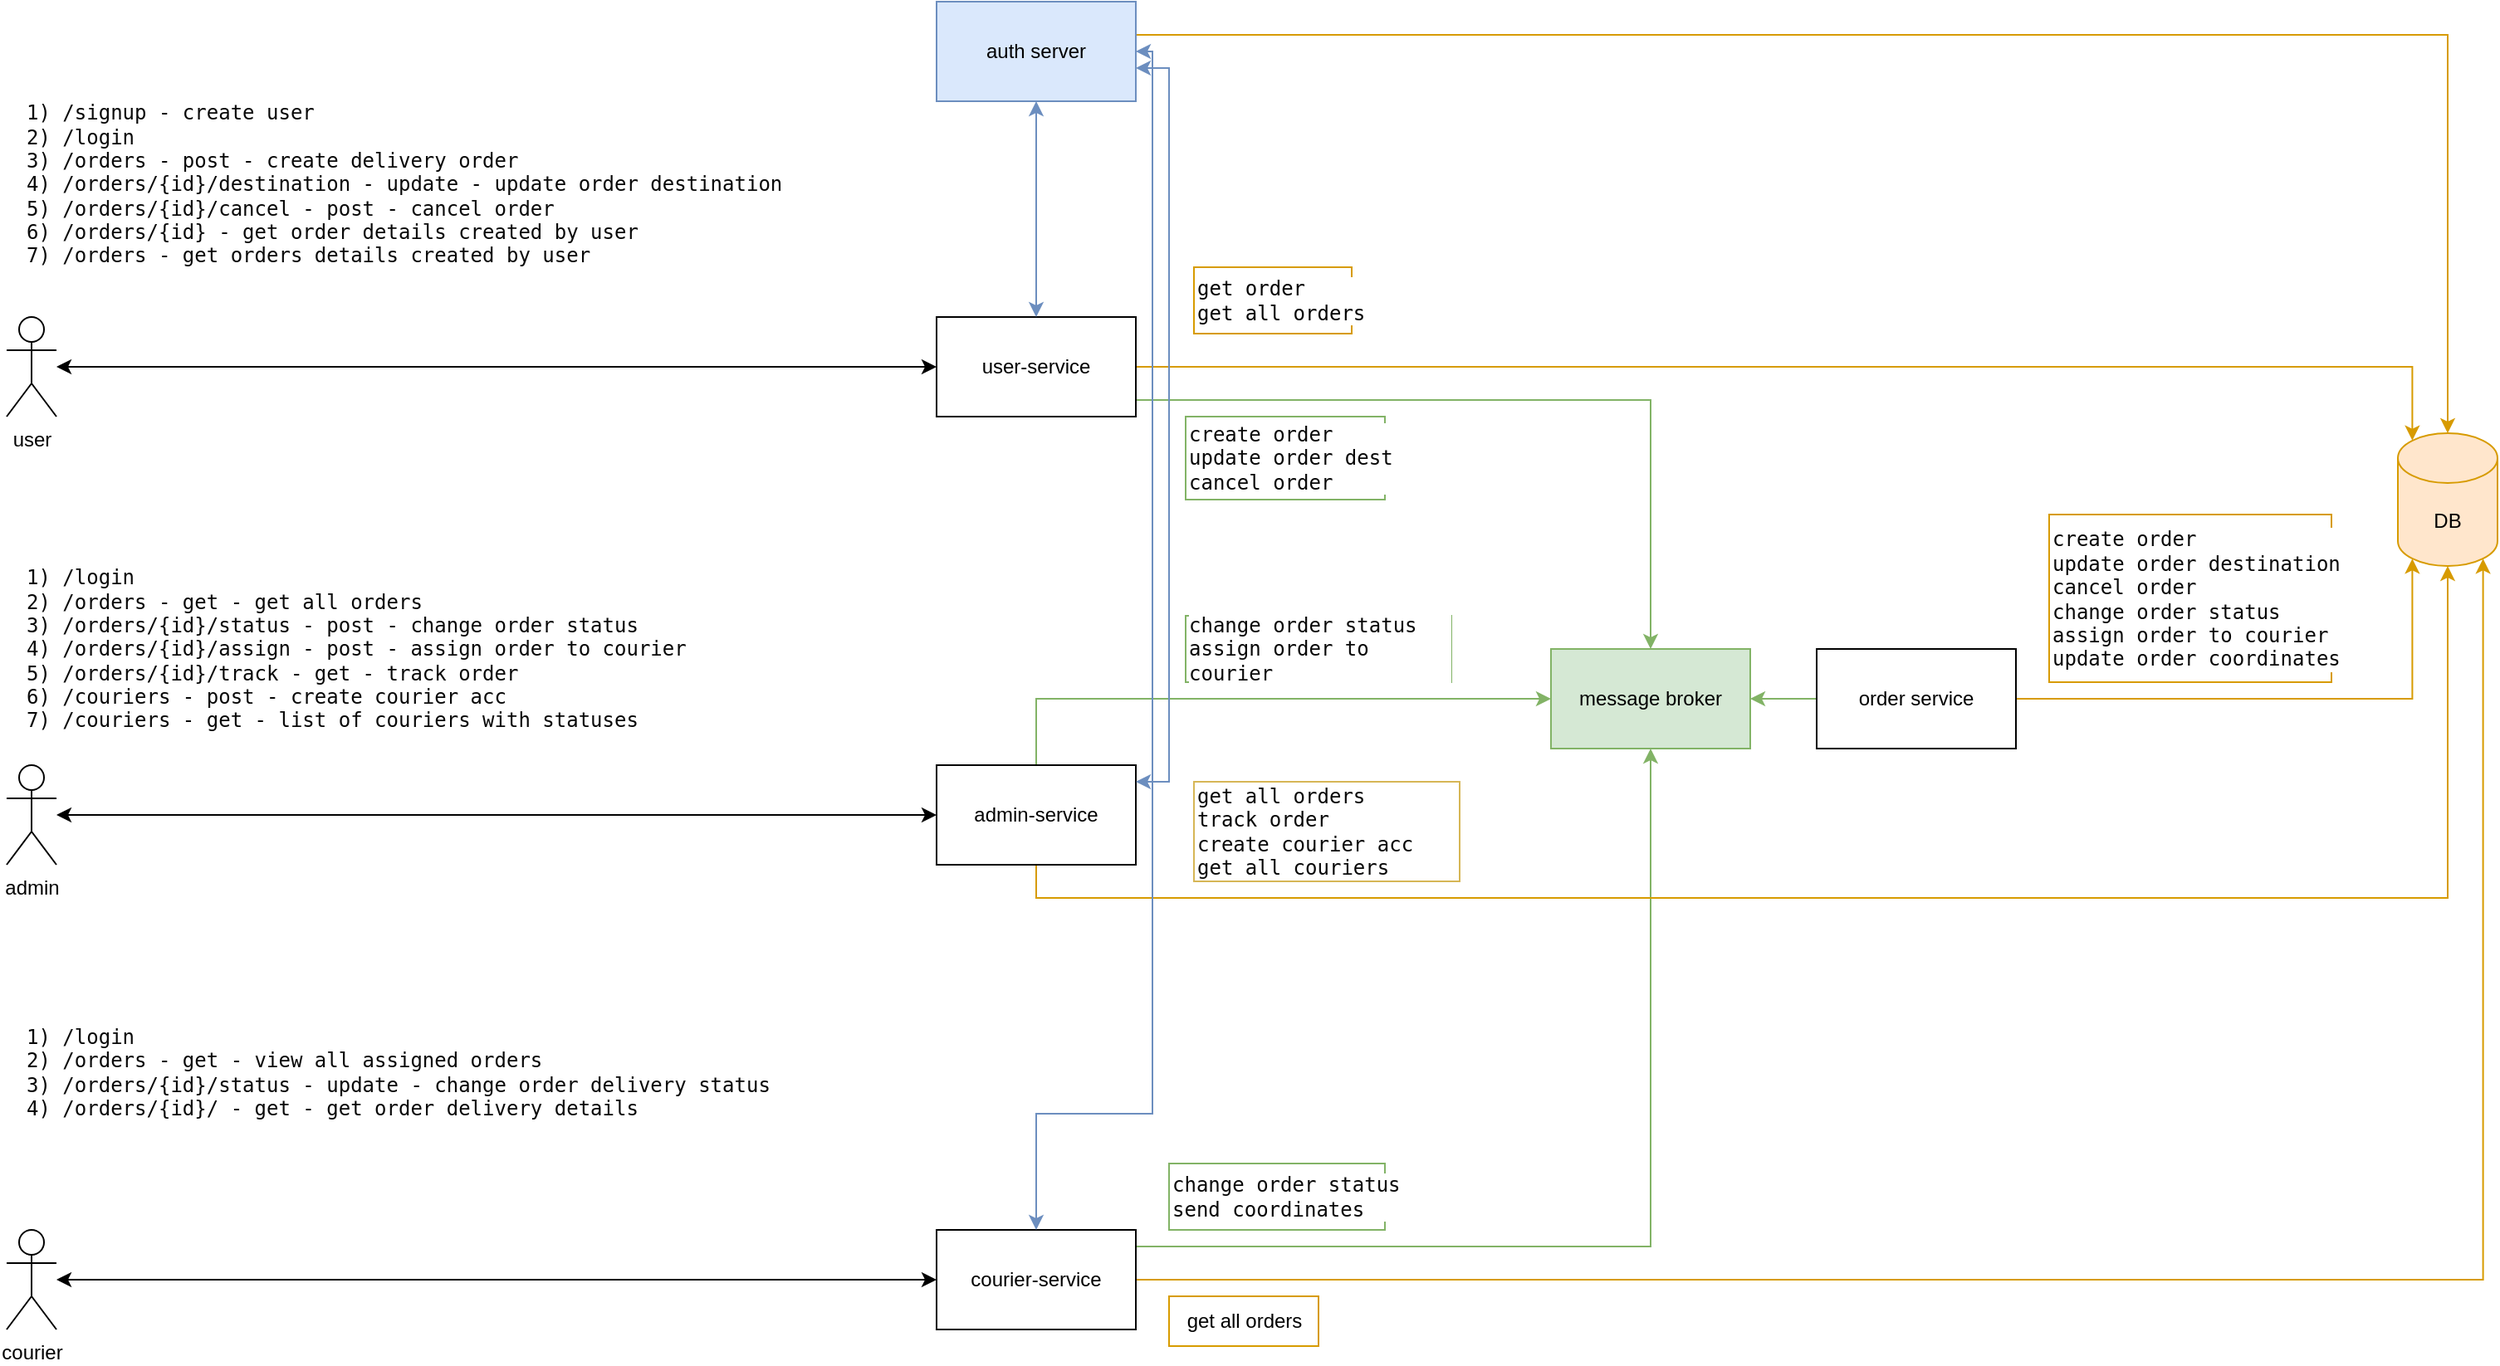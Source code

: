 <mxfile version="20.5.3" type="embed" pages="2"><diagram id="85vH5ON7pNPydxreY5XD" name="architecture"><mxGraphModel dx="659" dy="646" grid="1" gridSize="10" guides="1" tooltips="1" connect="1" arrows="1" fold="1" page="1" pageScale="1" pageWidth="850" pageHeight="1100" math="0" shadow="0"><root><mxCell id="0"/><mxCell id="1" parent="0"/><mxCell id="6" style="edgeStyle=orthogonalEdgeStyle;rounded=0;orthogonalLoop=1;jettySize=auto;html=1;entryX=0;entryY=0.5;entryDx=0;entryDy=0;startArrow=classic;startFill=1;" parent="1" source="7" target="12" edge="1"><mxGeometry relative="1" as="geometry"><Array as="points"><mxPoint x="340" y="280"/><mxPoint x="340" y="280"/></Array></mxGeometry></mxCell><mxCell id="7" value="user" style="shape=umlActor;verticalLabelPosition=bottom;verticalAlign=top;html=1;outlineConnect=0;" parent="1" vertex="1"><mxGeometry x="60" y="250" width="30" height="60" as="geometry"/></mxCell><mxCell id="19" style="edgeStyle=orthogonalEdgeStyle;rounded=0;orthogonalLoop=1;jettySize=auto;html=1;entryX=0;entryY=0.5;entryDx=0;entryDy=0;startArrow=classic;startFill=1;" parent="1" source="9" target="18" edge="1"><mxGeometry relative="1" as="geometry"/></mxCell><mxCell id="9" value="admin" style="shape=umlActor;verticalLabelPosition=bottom;verticalAlign=top;html=1;outlineConnect=0;" parent="1" vertex="1"><mxGeometry x="60" y="520" width="30" height="60" as="geometry"/></mxCell><mxCell id="10" style="edgeStyle=orthogonalEdgeStyle;rounded=0;orthogonalLoop=1;jettySize=auto;html=1;entryX=0;entryY=0.5;entryDx=0;entryDy=0;startArrow=classic;startFill=1;" parent="1" source="11" target="13" edge="1"><mxGeometry relative="1" as="geometry"/></mxCell><mxCell id="11" value="courier" style="shape=umlActor;verticalLabelPosition=bottom;verticalAlign=top;html=1;outlineConnect=0;" parent="1" vertex="1"><mxGeometry x="60" y="800" width="30" height="60" as="geometry"/></mxCell><mxCell id="28" style="edgeStyle=orthogonalEdgeStyle;rounded=0;orthogonalLoop=1;jettySize=auto;html=1;entryX=0.145;entryY=0;entryDx=0;entryDy=4.35;entryPerimeter=0;fillColor=#ffe6cc;strokeColor=#d79b00;" parent="1" source="12" target="24" edge="1"><mxGeometry relative="1" as="geometry"/></mxCell><mxCell id="50" style="edgeStyle=orthogonalEdgeStyle;rounded=0;orthogonalLoop=1;jettySize=auto;html=1;entryX=0.5;entryY=0;entryDx=0;entryDy=0;fillColor=#d5e8d4;strokeColor=#82b366;" parent="1" source="12" target="31" edge="1"><mxGeometry relative="1" as="geometry"><Array as="points"><mxPoint x="1050" y="300"/></Array></mxGeometry></mxCell><mxCell id="12" value="user-service" style="rounded=0;whiteSpace=wrap;html=1;" parent="1" vertex="1"><mxGeometry x="620" y="250" width="120" height="60" as="geometry"/></mxCell><mxCell id="30" style="edgeStyle=orthogonalEdgeStyle;rounded=0;orthogonalLoop=1;jettySize=auto;html=1;entryX=0.855;entryY=1;entryDx=0;entryDy=-4.35;entryPerimeter=0;fillColor=#ffe6cc;strokeColor=#d79b00;" parent="1" source="13" target="24" edge="1"><mxGeometry relative="1" as="geometry"><Array as="points"><mxPoint x="1551" y="830"/></Array></mxGeometry></mxCell><mxCell id="37" style="edgeStyle=orthogonalEdgeStyle;rounded=0;orthogonalLoop=1;jettySize=auto;html=1;entryX=0.5;entryY=1;entryDx=0;entryDy=0;fillColor=#d5e8d4;strokeColor=#82b366;" parent="1" source="13" target="31" edge="1"><mxGeometry relative="1" as="geometry"><mxPoint x="810" y="450" as="targetPoint"/><Array as="points"><mxPoint x="1050" y="810"/></Array></mxGeometry></mxCell><mxCell id="13" value="courier-service" style="rounded=0;whiteSpace=wrap;html=1;" parent="1" vertex="1"><mxGeometry x="620" y="800" width="120" height="60" as="geometry"/></mxCell><mxCell id="15" value="&lt;div style=&quot;background-color:#ffffff;color:#080808;font-family:'JetBrains Mono',monospace;font-size:9,8pt;&quot;&gt;&lt;pre&gt;&lt;div style=&quot;font-family: &amp;quot;JetBrains Mono&amp;quot;, monospace;&quot;&gt;&lt;pre&gt;1) /signup - create user&lt;br&gt;2) /login&lt;br&gt;3) /orders - post - create delivery order&lt;br&gt;4) /orders/{id}/destination - update - update order destination&lt;br&gt;5) /orders/{id}/cancel - post - cancel order&lt;br&gt;6) /orders/{id} - get order details created by user&lt;br&gt;7) /orders - get orders details created by user&lt;/pre&gt;&lt;/div&gt;&lt;/pre&gt;&lt;/div&gt;" style="text;html=1;strokeColor=none;fillColor=none;align=left;verticalAlign=middle;whiteSpace=wrap;rounded=0;" parent="1" vertex="1"><mxGeometry x="70" y="120" width="420" height="100" as="geometry"/></mxCell><mxCell id="16" value="&lt;div style=&quot;background-color:#ffffff;color:#080808;font-family:'JetBrains Mono',monospace;font-size:9,8pt;&quot;&gt;&lt;pre&gt;1) /login&lt;br&gt;2) /orders - get - get all orders&lt;br&gt;3) /orders/{id}/status - post - change order status&lt;br&gt;4) /orders/{id}/assign - post - assign order to courier&lt;br&gt;5) /orders/{id}/track - get - track order&lt;br&gt;6) /couriers - post - create courier acc&lt;br&gt;&lt;div style=&quot;&quot;&gt;&lt;span style=&quot;font-family: &amp;quot;JetBrains Mono&amp;quot;, monospace; white-space: normal;&quot;&gt;7) /couriers - get - list of couriers with statuses&lt;/span&gt;&lt;/div&gt;&lt;/pre&gt;&lt;/div&gt;" style="text;html=1;strokeColor=none;fillColor=none;align=left;verticalAlign=middle;whiteSpace=wrap;rounded=0;" parent="1" vertex="1"><mxGeometry x="70" y="380" width="270" height="140" as="geometry"/></mxCell><mxCell id="17" value="&lt;div style=&quot;background-color:#ffffff;color:#080808;font-family:'JetBrains Mono',monospace;font-size:9,8pt;&quot;&gt;&lt;pre&gt;1) /login&lt;br&gt;2) /orders - get - view all assigned orders&lt;br&gt;3) /orders/{id}/status - update - change order delivery status&lt;br&gt;4) /orders/{id}/ - get - get order delivery details&lt;br&gt;&lt;/pre&gt;&lt;/div&gt;" style="text;html=1;strokeColor=none;fillColor=none;align=left;verticalAlign=middle;whiteSpace=wrap;rounded=0;" parent="1" vertex="1"><mxGeometry x="70" y="640" width="420" height="130" as="geometry"/></mxCell><mxCell id="29" style="edgeStyle=orthogonalEdgeStyle;rounded=0;orthogonalLoop=1;jettySize=auto;html=1;exitX=0.5;exitY=1;exitDx=0;exitDy=0;fillColor=#ffe6cc;strokeColor=#d79b00;" parent="1" source="18" target="24" edge="1"><mxGeometry relative="1" as="geometry"/></mxCell><mxCell id="54" style="edgeStyle=orthogonalEdgeStyle;rounded=0;orthogonalLoop=1;jettySize=auto;html=1;entryX=0;entryY=0.5;entryDx=0;entryDy=0;fillColor=#d5e8d4;strokeColor=#82b366;" parent="1" source="18" target="31" edge="1"><mxGeometry relative="1" as="geometry"><Array as="points"><mxPoint x="680" y="480"/></Array></mxGeometry></mxCell><mxCell id="18" value="admin-service" style="rounded=0;whiteSpace=wrap;html=1;" parent="1" vertex="1"><mxGeometry x="620" y="520" width="120" height="60" as="geometry"/></mxCell><mxCell id="21" style="edgeStyle=orthogonalEdgeStyle;rounded=0;orthogonalLoop=1;jettySize=auto;html=1;entryX=0.5;entryY=0;entryDx=0;entryDy=0;fillColor=#dae8fc;strokeColor=#6c8ebf;startArrow=classic;startFill=1;" parent="1" source="20" target="12" edge="1"><mxGeometry relative="1" as="geometry"/></mxCell><mxCell id="22" style="edgeStyle=orthogonalEdgeStyle;rounded=0;orthogonalLoop=1;jettySize=auto;html=1;fillColor=#dae8fc;strokeColor=#6c8ebf;startArrow=classic;startFill=1;" parent="1" source="20" target="18" edge="1"><mxGeometry relative="1" as="geometry"><Array as="points"><mxPoint x="760" y="100"/><mxPoint x="760" y="530"/></Array></mxGeometry></mxCell><mxCell id="23" style="edgeStyle=orthogonalEdgeStyle;rounded=0;orthogonalLoop=1;jettySize=auto;html=1;entryX=0.5;entryY=0;entryDx=0;entryDy=0;fillColor=#dae8fc;strokeColor=#6c8ebf;startArrow=classic;startFill=1;" parent="1" source="20" target="13" edge="1"><mxGeometry relative="1" as="geometry"><mxPoint x="730" y="730" as="targetPoint"/><Array as="points"><mxPoint x="750" y="90"/><mxPoint x="750" y="730"/><mxPoint x="680" y="730"/></Array></mxGeometry></mxCell><mxCell id="34" style="edgeStyle=orthogonalEdgeStyle;rounded=0;orthogonalLoop=1;jettySize=auto;html=1;fillColor=#ffe6cc;strokeColor=#d79b00;entryX=0.5;entryY=0;entryDx=0;entryDy=0;entryPerimeter=0;" parent="1" source="20" target="24" edge="1"><mxGeometry relative="1" as="geometry"><mxPoint x="1590" y="260" as="targetPoint"/><Array as="points"><mxPoint x="1530" y="80"/></Array></mxGeometry></mxCell><mxCell id="20" value="auth server" style="rounded=0;whiteSpace=wrap;html=1;fillColor=#dae8fc;strokeColor=#6c8ebf;" parent="1" vertex="1"><mxGeometry x="620" y="60" width="120" height="60" as="geometry"/></mxCell><mxCell id="24" value="DB" style="shape=cylinder3;whiteSpace=wrap;html=1;boundedLbl=1;backgroundOutline=1;size=15;fillColor=#ffe6cc;strokeColor=#d79b00;" parent="1" vertex="1"><mxGeometry x="1500" y="320" width="60" height="80" as="geometry"/></mxCell><mxCell id="31" value="message broker" style="rounded=0;whiteSpace=wrap;html=1;fillColor=#d5e8d4;strokeColor=#82b366;" parent="1" vertex="1"><mxGeometry x="990" y="450" width="120" height="60" as="geometry"/></mxCell><mxCell id="40" style="edgeStyle=orthogonalEdgeStyle;rounded=0;orthogonalLoop=1;jettySize=auto;html=1;entryX=0.145;entryY=1;entryDx=0;entryDy=-4.35;entryPerimeter=0;fillColor=#ffe6cc;strokeColor=#d79b00;" parent="1" source="35" target="24" edge="1"><mxGeometry relative="1" as="geometry"/></mxCell><mxCell id="49" value="" style="edgeStyle=orthogonalEdgeStyle;rounded=0;orthogonalLoop=1;jettySize=auto;html=1;fillColor=#d5e8d4;strokeColor=#82b366;" parent="1" source="35" target="31" edge="1"><mxGeometry relative="1" as="geometry"/></mxCell><mxCell id="35" value="order service" style="rounded=0;whiteSpace=wrap;html=1;" parent="1" vertex="1"><mxGeometry x="1150" y="450" width="120" height="60" as="geometry"/></mxCell><mxCell id="58" value="&lt;div style=&quot;background-color:#ffffff;color:#080808;font-family:'JetBrains Mono',monospace;font-size:9,8pt;&quot;&gt;&lt;pre&gt;create order&lt;br&gt;update order dest&lt;br&gt;cancel order&lt;/pre&gt;&lt;/div&gt;" style="text;html=1;strokeColor=#82b366;fillColor=#FFFFFF;align=left;verticalAlign=middle;whiteSpace=wrap;rounded=0;" parent="1" vertex="1"><mxGeometry x="770" y="310" width="120" height="50" as="geometry"/></mxCell><mxCell id="59" value="&lt;div style=&quot;background-color:#ffffff;color:#080808;font-family:'JetBrains Mono',monospace;font-size:9,8pt;&quot;&gt;&lt;pre&gt;change order status&lt;br&gt;send coordinates&lt;/pre&gt;&lt;/div&gt;" style="text;html=1;strokeColor=#82b366;fillColor=default;align=left;verticalAlign=middle;whiteSpace=wrap;rounded=0;" parent="1" vertex="1"><mxGeometry x="760" y="760" width="130" height="40" as="geometry"/></mxCell><mxCell id="60" value="&lt;div style=&quot;background-color:#ffffff;color:#080808;font-family:'JetBrains Mono',monospace;font-size:9,8pt;&quot;&gt;&lt;pre&gt;change order status&lt;br&gt;&lt;div style=&quot;&quot;&gt;&lt;span style=&quot;font-family: &amp;quot;JetBrains Mono&amp;quot;, monospace; white-space: normal;&quot;&gt;assign order to courier&lt;/span&gt;&lt;/div&gt;&lt;/pre&gt;&lt;/div&gt;" style="text;html=1;strokeColor=#82b366;fillColor=#FFFFFF;align=left;verticalAlign=middle;whiteSpace=wrap;rounded=0;" parent="1" vertex="1"><mxGeometry x="770" y="430" width="160" height="40" as="geometry"/></mxCell><mxCell id="61" value="&lt;div style=&quot;background-color: rgb(255, 255, 255); font-family: &amp;quot;JetBrains Mono&amp;quot;, monospace;&quot;&gt;&lt;pre&gt;get order &lt;br&gt;get all orders&lt;/pre&gt;&lt;/div&gt;" style="text;html=1;strokeColor=#d79b00;fillColor=#FFFFFF;align=left;verticalAlign=middle;whiteSpace=wrap;rounded=0;fontColor=#000000;" parent="1" vertex="1"><mxGeometry x="775" y="220" width="95" height="40" as="geometry"/></mxCell><mxCell id="63" value="get all orders" style="text;html=1;align=center;verticalAlign=middle;resizable=0;points=[];autosize=1;strokeColor=#d79b00;fillColor=#FFFFFF;" parent="1" vertex="1"><mxGeometry x="760" y="840" width="90" height="30" as="geometry"/></mxCell><mxCell id="66" value="&lt;pre style=&quot;color: rgb(8, 8, 8);&quot;&gt;get all orders&lt;br&gt;track order&lt;br&gt;create courier acc&lt;br&gt;get all couriers&lt;/pre&gt;" style="text;html=1;strokeColor=#d6b656;fillColor=#FFFFFF;align=left;verticalAlign=middle;whiteSpace=wrap;rounded=0;" parent="1" vertex="1"><mxGeometry x="775" y="530" width="160" height="60" as="geometry"/></mxCell><mxCell id="68" value="&lt;div style=&quot;background-color:#ffffff;color:#080808;font-family:'JetBrains Mono',monospace;font-size:9,8pt;&quot;&gt;&lt;pre&gt;create order&lt;br&gt;update order destination&lt;br&gt;cancel order&lt;br&gt;change order status&lt;br&gt;assign order to courier&lt;br&gt;update order coordinates&lt;/pre&gt;&lt;/div&gt;" style="text;html=1;strokeColor=#d79b00;fillColor=#FFFFFF;align=left;verticalAlign=middle;whiteSpace=wrap;rounded=0;" parent="1" vertex="1"><mxGeometry x="1290" y="369" width="170" height="101" as="geometry"/></mxCell></root></mxGraphModel></diagram><diagram id="EYHSfVa63TzZz09VReWB" name="database"><mxGraphModel dx="1509" dy="646" grid="1" gridSize="10" guides="1" tooltips="1" connect="1" arrows="1" fold="1" page="1" pageScale="1" pageWidth="850" pageHeight="1100" math="0" shadow="0"><root><mxCell id="0"/><mxCell id="1" parent="0"/><mxCell id="xsoyrQmpPAoxh_bIlHDa-2" value="users" style="swimlane;fontStyle=0;childLayout=stackLayout;horizontal=1;startSize=30;horizontalStack=0;resizeParent=1;resizeParentMax=0;resizeLast=0;collapsible=1;marginBottom=0;whiteSpace=wrap;html=1;strokeColor=default;fontColor=#000000;fillColor=#FFFFFF;" parent="1" vertex="1"><mxGeometry x="-70" y="230" width="150" height="90" as="geometry"/></mxCell><mxCell id="xsoyrQmpPAoxh_bIlHDa-3" value="id:&lt;span style=&quot;white-space: pre;&quot;&gt;&#9;&lt;/span&gt;&lt;span style=&quot;white-space: pre;&quot;&gt;&#9;&lt;/span&gt;&lt;span style=&quot;white-space: pre;&quot;&gt;&#9;&lt;/span&gt;&lt;span style=&quot;white-space: pre;&quot;&gt;&#9;&lt;/span&gt;uuid" style="text;strokeColor=none;fillColor=none;align=left;verticalAlign=middle;spacingLeft=4;spacingRight=4;overflow=hidden;points=[[0,0.5],[1,0.5]];portConstraint=eastwest;rotatable=0;whiteSpace=wrap;html=1;fontColor=#000000;" parent="xsoyrQmpPAoxh_bIlHDa-2" vertex="1"><mxGeometry y="30" width="150" height="30" as="geometry"/></mxCell><mxCell id="xsoyrQmpPAoxh_bIlHDa-5" value="vip:&lt;span style=&quot;white-space: pre;&quot;&gt;&#9;&lt;/span&gt;&lt;span style=&quot;white-space: pre;&quot;&gt;&#9;&lt;/span&gt;&lt;span style=&quot;white-space: pre;&quot;&gt;&#9;&lt;span style=&quot;white-space: pre;&quot;&gt;&#9;&lt;/span&gt;&lt;/span&gt;bool" style="text;strokeColor=none;fillColor=none;align=left;verticalAlign=middle;spacingLeft=4;spacingRight=4;overflow=hidden;points=[[0,0.5],[1,0.5]];portConstraint=eastwest;rotatable=0;whiteSpace=wrap;html=1;fontColor=#000000;" parent="xsoyrQmpPAoxh_bIlHDa-2" vertex="1"><mxGeometry y="60" width="150" height="30" as="geometry"/></mxCell><mxCell id="xsoyrQmpPAoxh_bIlHDa-6" value="parcels" style="swimlane;fontStyle=0;childLayout=stackLayout;horizontal=1;startSize=30;horizontalStack=0;resizeParent=1;resizeParentMax=0;resizeLast=0;collapsible=1;marginBottom=0;whiteSpace=wrap;html=1;strokeColor=default;fontColor=#000000;fillColor=#FFFFFF;" parent="1" vertex="1"><mxGeometry x="-40" y="500" width="145" height="120" as="geometry"/></mxCell><mxCell id="xsoyrQmpPAoxh_bIlHDa-7" value="id:&lt;span style=&quot;white-space: pre;&quot;&gt;&#9;&lt;/span&gt;&lt;span style=&quot;white-space: pre;&quot;&gt;&#9;&lt;/span&gt;&lt;span style=&quot;white-space: pre;&quot;&gt;&#9;&lt;/span&gt;&lt;span style=&quot;white-space: pre;&quot;&gt;&#9;&lt;/span&gt;uuid" style="text;strokeColor=none;fillColor=none;align=left;verticalAlign=middle;spacingLeft=4;spacingRight=4;overflow=hidden;points=[[0,0.5],[1,0.5]];portConstraint=eastwest;rotatable=0;whiteSpace=wrap;html=1;fontColor=#000000;" parent="xsoyrQmpPAoxh_bIlHDa-6" vertex="1"><mxGeometry y="30" width="145" height="30" as="geometry"/></mxCell><mxCell id="xsoyrQmpPAoxh_bIlHDa-18" value="user_id:&lt;span style=&quot;white-space: pre;&quot;&gt;&#9;&lt;span style=&quot;white-space: pre;&quot;&gt;&#9;&lt;/span&gt;&lt;span style=&quot;white-space: pre;&quot;&gt;&#9;&lt;/span&gt;&lt;/span&gt;uuid" style="text;strokeColor=none;fillColor=none;align=left;verticalAlign=middle;spacingLeft=4;spacingRight=4;overflow=hidden;points=[[0,0.5],[1,0.5]];portConstraint=eastwest;rotatable=0;whiteSpace=wrap;html=1;fontColor=#000000;" parent="xsoyrQmpPAoxh_bIlHDa-6" vertex="1"><mxGeometry y="60" width="145" height="30" as="geometry"/></mxCell><mxCell id="xsoyrQmpPAoxh_bIlHDa-8" value="item_name:&lt;span style=&quot;white-space: pre;&quot;&gt;&#9;&lt;/span&gt;&lt;span style=&quot;white-space: pre;&quot;&gt;&#9;&lt;/span&gt;string" style="text;strokeColor=none;fillColor=none;align=left;verticalAlign=middle;spacingLeft=4;spacingRight=4;overflow=hidden;points=[[0,0.5],[1,0.5]];portConstraint=eastwest;rotatable=0;whiteSpace=wrap;html=1;fontColor=#000000;" parent="xsoyrQmpPAoxh_bIlHDa-6" vertex="1"><mxGeometry y="90" width="145" height="30" as="geometry"/></mxCell><mxCell id="xsoyrQmpPAoxh_bIlHDa-10" value="orders" style="swimlane;fontStyle=0;childLayout=stackLayout;horizontal=1;startSize=30;horizontalStack=0;resizeParent=1;resizeParentMax=0;resizeLast=0;collapsible=1;marginBottom=0;whiteSpace=wrap;html=1;strokeColor=default;fontColor=#000000;fillColor=#FFFFFF;" parent="1" vertex="1"><mxGeometry x="180" y="470" width="210" height="270" as="geometry"/></mxCell><mxCell id="xsoyrQmpPAoxh_bIlHDa-11" value="id:&lt;span style=&quot;white-space: pre;&quot;&gt;&#9;&lt;span style=&quot;white-space: pre;&quot;&gt;&#9;&lt;/span&gt;&lt;span style=&quot;white-space: pre;&quot;&gt;&#9;&lt;span style=&quot;white-space: pre;&quot;&gt;&#9;&lt;/span&gt;&lt;span style=&quot;white-space: pre;&quot;&gt;&#9;&lt;/span&gt;&lt;/span&gt;&lt;/span&gt;uuid" style="text;strokeColor=none;fillColor=none;align=left;verticalAlign=middle;spacingLeft=4;spacingRight=4;overflow=hidden;points=[[0,0.5],[1,0.5]];portConstraint=eastwest;rotatable=0;whiteSpace=wrap;html=1;fontColor=#000000;" parent="xsoyrQmpPAoxh_bIlHDa-10" vertex="1"><mxGeometry y="30" width="210" height="30" as="geometry"/></mxCell><mxCell id="xsoyrQmpPAoxh_bIlHDa-12" value="&lt;span style=&quot;color: rgb(0, 0, 0); font-family: Helvetica; font-size: 12px; font-style: normal; font-variant-ligatures: normal; font-variant-caps: normal; font-weight: 400; letter-spacing: normal; orphans: 2; text-align: left; text-indent: 0px; text-transform: none; widows: 2; word-spacing: 0px; -webkit-text-stroke-width: 0px; background-color: rgb(248, 249, 250); text-decoration-thickness: initial; text-decoration-style: initial; text-decoration-color: initial; float: none; display: inline !important;&quot;&gt;parcel_id:&lt;span style=&quot;white-space: pre;&quot;&gt;&#9;&lt;span style=&quot;white-space: pre;&quot;&gt;&#9;&lt;/span&gt;&lt;span style=&quot;white-space: pre;&quot;&gt;&#9;&lt;/span&gt;&lt;/span&gt;uuid&lt;/span&gt;" style="text;strokeColor=none;fillColor=none;align=left;verticalAlign=middle;spacingLeft=4;spacingRight=4;overflow=hidden;points=[[0,0.5],[1,0.5]];portConstraint=eastwest;rotatable=0;whiteSpace=wrap;html=1;fontColor=#000000;" parent="xsoyrQmpPAoxh_bIlHDa-10" vertex="1"><mxGeometry y="60" width="210" height="30" as="geometry"/></mxCell><mxCell id="xsoyrQmpPAoxh_bIlHDa-19" value="order_status_history_id:&lt;span style=&quot;white-space: pre;&quot;&gt;&#9;&lt;/span&gt;&lt;span style=&quot;white-space: pre;&quot;&gt;&#9;&lt;/span&gt;uuid" style="text;strokeColor=none;fillColor=none;align=left;verticalAlign=middle;spacingLeft=4;spacingRight=4;overflow=hidden;points=[[0,0.5],[1,0.5]];portConstraint=eastwest;rotatable=0;whiteSpace=wrap;html=1;fontColor=#000000;" parent="xsoyrQmpPAoxh_bIlHDa-10" vertex="1"><mxGeometry y="90" width="210" height="30" as="geometry"/></mxCell><mxCell id="xsoyrQmpPAoxh_bIlHDa-26" value="courier_id:&lt;span style=&quot;white-space: pre;&quot;&gt;&#9;&lt;/span&gt;&lt;span style=&quot;white-space: pre;&quot;&gt;&#9;&lt;span style=&quot;white-space: pre;&quot;&gt;&#9;&lt;/span&gt;&lt;/span&gt;uuid" style="text;strokeColor=none;fillColor=none;align=left;verticalAlign=middle;spacingLeft=4;spacingRight=4;overflow=hidden;points=[[0,0.5],[1,0.5]];portConstraint=eastwest;rotatable=0;whiteSpace=wrap;html=1;fontColor=#000000;" parent="xsoyrQmpPAoxh_bIlHDa-10" vertex="1"><mxGeometry y="120" width="210" height="30" as="geometry"/></mxCell><mxCell id="xsoyrQmpPAoxh_bIlHDa-20" value="created_time: &lt;span style=&quot;white-space: pre;&quot;&gt;&#9;&lt;/span&gt;&lt;span style=&quot;white-space: pre;&quot;&gt;&#9;&lt;/span&gt;&lt;span style=&quot;white-space: pre;&quot;&gt;&#9;&lt;/span&gt;timestamp" style="text;strokeColor=none;fillColor=none;align=left;verticalAlign=middle;spacingLeft=4;spacingRight=4;overflow=hidden;points=[[0,0.5],[1,0.5]];portConstraint=eastwest;rotatable=0;whiteSpace=wrap;html=1;fontColor=#000000;" parent="xsoyrQmpPAoxh_bIlHDa-10" vertex="1"><mxGeometry y="150" width="210" height="30" as="geometry"/></mxCell><mxCell id="VH7FuxmsLqqs_pFyywKN-19" value="order_location_id: &lt;span style=&quot;white-space: pre;&quot;&gt;&#9;&lt;/span&gt;&lt;span style=&quot;white-space: pre;&quot;&gt;&#9;&lt;/span&gt;uuid" style="text;strokeColor=none;fillColor=none;align=left;verticalAlign=middle;spacingLeft=4;spacingRight=4;overflow=hidden;points=[[0,0.5],[1,0.5]];portConstraint=eastwest;rotatable=0;whiteSpace=wrap;html=1;fontColor=#000000;" parent="xsoyrQmpPAoxh_bIlHDa-10" vertex="1"><mxGeometry y="180" width="210" height="30" as="geometry"/></mxCell><mxCell id="xsoyrQmpPAoxh_bIlHDa-29" value="start_time:&amp;nbsp;&lt;span style=&quot;white-space: pre;&quot;&gt;&#9;&lt;/span&gt;&lt;span style=&quot;white-space: pre;&quot;&gt;&#9;&lt;span style=&quot;white-space: pre;&quot;&gt;&#9;&lt;/span&gt;&lt;/span&gt;timestamp" style="text;strokeColor=none;fillColor=none;align=left;verticalAlign=middle;spacingLeft=4;spacingRight=4;overflow=hidden;points=[[0,0.5],[1,0.5]];portConstraint=eastwest;rotatable=0;whiteSpace=wrap;html=1;fontColor=#000000;" parent="xsoyrQmpPAoxh_bIlHDa-10" vertex="1"><mxGeometry y="210" width="210" height="30" as="geometry"/></mxCell><mxCell id="xsoyrQmpPAoxh_bIlHDa-30" value="finish_time:&amp;nbsp;&lt;span style=&quot;white-space: pre;&quot;&gt;&#9;&lt;span style=&quot;white-space: pre;&quot;&gt;&#9;&lt;/span&gt;&lt;/span&gt;&lt;span style=&quot;white-space: pre;&quot;&gt;&#9;&lt;/span&gt;timestamp" style="text;strokeColor=none;fillColor=none;align=left;verticalAlign=middle;spacingLeft=4;spacingRight=4;overflow=hidden;points=[[0,0.5],[1,0.5]];portConstraint=eastwest;rotatable=0;whiteSpace=wrap;html=1;fontColor=#000000;" parent="xsoyrQmpPAoxh_bIlHDa-10" vertex="1"><mxGeometry y="240" width="210" height="30" as="geometry"/></mxCell><mxCell id="xsoyrQmpPAoxh_bIlHDa-31" value="order_status_history" style="swimlane;fontStyle=0;childLayout=stackLayout;horizontal=1;startSize=30;horizontalStack=0;resizeParent=1;resizeParentMax=0;resizeLast=0;collapsible=1;marginBottom=0;whiteSpace=wrap;html=1;strokeColor=default;fontColor=#000000;fillColor=#FFFFFF;" parent="1" vertex="1"><mxGeometry x="-40" y="630" width="145" height="180" as="geometry"/></mxCell><mxCell id="xsoyrQmpPAoxh_bIlHDa-32" value="id:&lt;span style=&quot;white-space: pre;&quot;&gt;&#9;&lt;/span&gt;&lt;span style=&quot;white-space: pre;&quot;&gt;&#9;&lt;span style=&quot;white-space: pre;&quot;&gt;&#9;&lt;/span&gt;&lt;/span&gt;uuid" style="text;strokeColor=none;fillColor=none;align=left;verticalAlign=middle;spacingLeft=4;spacingRight=4;overflow=hidden;points=[[0,0.5],[1,0.5]];portConstraint=eastwest;rotatable=0;whiteSpace=wrap;html=1;fontColor=#000000;" parent="xsoyrQmpPAoxh_bIlHDa-31" vertex="1"><mxGeometry y="30" width="145" height="30" as="geometry"/></mxCell><mxCell id="VH7FuxmsLqqs_pFyywKN-3" value="order_id:&lt;span style=&quot;white-space: pre;&quot;&gt;&#9;&lt;span style=&quot;white-space: pre;&quot;&gt;&#9;&lt;/span&gt;&lt;/span&gt;uuid" style="text;strokeColor=none;fillColor=none;align=left;verticalAlign=middle;spacingLeft=4;spacingRight=4;overflow=hidden;points=[[0,0.5],[1,0.5]];portConstraint=eastwest;rotatable=0;whiteSpace=wrap;html=1;fontColor=#000000;" parent="xsoyrQmpPAoxh_bIlHDa-31" vertex="1"><mxGeometry y="60" width="145" height="30" as="geometry"/></mxCell><mxCell id="VH7FuxmsLqqs_pFyywKN-1" value="agent_id:&lt;span style=&quot;white-space: pre;&quot;&gt;&#9;&lt;span style=&quot;white-space: pre;&quot;&gt;&#9;&lt;/span&gt;&lt;/span&gt;uuid" style="text;strokeColor=none;fillColor=none;align=left;verticalAlign=middle;spacingLeft=4;spacingRight=4;overflow=hidden;points=[[0,0.5],[1,0.5]];portConstraint=eastwest;rotatable=0;whiteSpace=wrap;html=1;fontColor=#000000;" parent="xsoyrQmpPAoxh_bIlHDa-31" vertex="1"><mxGeometry y="90" width="145" height="30" as="geometry"/></mxCell><mxCell id="xsoyrQmpPAoxh_bIlHDa-33" value="order_status_id:&lt;span style=&quot;white-space: pre;&quot;&gt;&#9;&lt;/span&gt;int" style="text;strokeColor=none;fillColor=none;align=left;verticalAlign=middle;spacingLeft=4;spacingRight=4;overflow=hidden;points=[[0,0.5],[1,0.5]];portConstraint=eastwest;rotatable=0;whiteSpace=wrap;html=1;fontColor=#000000;" parent="xsoyrQmpPAoxh_bIlHDa-31" vertex="1"><mxGeometry y="120" width="145" height="30" as="geometry"/></mxCell><mxCell id="VH7FuxmsLqqs_pFyywKN-2" value="change_time:&lt;span style=&quot;white-space: pre;&quot;&gt;&#9;&lt;/span&gt;timestamp" style="text;strokeColor=none;fillColor=none;align=left;verticalAlign=middle;spacingLeft=4;spacingRight=4;overflow=hidden;points=[[0,0.5],[1,0.5]];portConstraint=eastwest;rotatable=0;whiteSpace=wrap;html=1;fontColor=#000000;" parent="xsoyrQmpPAoxh_bIlHDa-31" vertex="1"><mxGeometry y="150" width="145" height="30" as="geometry"/></mxCell><mxCell id="xsoyrQmpPAoxh_bIlHDa-35" value="couriers" style="swimlane;fontStyle=0;childLayout=stackLayout;horizontal=1;startSize=30;horizontalStack=0;resizeParent=1;resizeParentMax=0;resizeLast=0;collapsible=1;marginBottom=0;whiteSpace=wrap;html=1;strokeColor=default;fontColor=#000000;fillColor=#FFFFFF;" parent="1" vertex="1"><mxGeometry x="460" y="230" width="160" height="90" as="geometry"/></mxCell><mxCell id="xsoyrQmpPAoxh_bIlHDa-36" value="id:&lt;span style=&quot;white-space: pre;&quot;&gt;&#9;&lt;/span&gt;&lt;span style=&quot;white-space: pre;&quot;&gt;&#9;&lt;/span&gt;&lt;span style=&quot;white-space: pre;&quot;&gt;&#9;&lt;span style=&quot;white-space: pre;&quot;&gt;&#9;&lt;/span&gt;&lt;/span&gt;uuid" style="text;strokeColor=none;fillColor=none;align=left;verticalAlign=middle;spacingLeft=4;spacingRight=4;overflow=hidden;points=[[0,0.5],[1,0.5]];portConstraint=eastwest;rotatable=0;whiteSpace=wrap;html=1;fontColor=#000000;" parent="xsoyrQmpPAoxh_bIlHDa-35" vertex="1"><mxGeometry y="30" width="160" height="30" as="geometry"/></mxCell><mxCell id="xsoyrQmpPAoxh_bIlHDa-38" value="courier_status_id:&lt;span style=&quot;white-space: pre;&quot;&gt;&#9;&lt;/span&gt;int" style="text;strokeColor=none;fillColor=none;align=left;verticalAlign=middle;spacingLeft=4;spacingRight=4;overflow=hidden;points=[[0,0.5],[1,0.5]];portConstraint=eastwest;rotatable=0;whiteSpace=wrap;html=1;fontColor=#000000;" parent="xsoyrQmpPAoxh_bIlHDa-35" vertex="1"><mxGeometry y="60" width="160" height="30" as="geometry"/></mxCell><mxCell id="xsoyrQmpPAoxh_bIlHDa-39" value="courier_statuses" style="swimlane;fontStyle=0;childLayout=stackLayout;horizontal=1;startSize=30;horizontalStack=0;resizeParent=1;resizeParentMax=0;resizeLast=0;collapsible=1;marginBottom=0;whiteSpace=wrap;html=1;strokeColor=default;fontColor=#000000;fillColor=#FFFFFF;" parent="1" vertex="1"><mxGeometry x="490" y="340" width="130" height="90" as="geometry"/></mxCell><mxCell id="xsoyrQmpPAoxh_bIlHDa-40" value="id:&lt;span style=&quot;white-space: pre;&quot;&gt;&#9;&lt;/span&gt;&lt;span style=&quot;white-space: pre;&quot;&gt;&#9;&lt;/span&gt;&lt;span style=&quot;white-space: pre;&quot;&gt;&#9;&lt;/span&gt;int" style="text;strokeColor=none;fillColor=none;align=left;verticalAlign=middle;spacingLeft=4;spacingRight=4;overflow=hidden;points=[[0,0.5],[1,0.5]];portConstraint=eastwest;rotatable=0;whiteSpace=wrap;html=1;fontColor=#000000;" parent="xsoyrQmpPAoxh_bIlHDa-39" vertex="1"><mxGeometry y="30" width="130" height="30" as="geometry"/></mxCell><mxCell id="xsoyrQmpPAoxh_bIlHDa-41" value="status:&lt;span style=&quot;white-space: pre;&quot;&gt;&#9;&lt;/span&gt;&lt;span style=&quot;white-space: pre;&quot;&gt;&#9;&lt;/span&gt;string" style="text;strokeColor=none;fillColor=none;align=left;verticalAlign=middle;spacingLeft=4;spacingRight=4;overflow=hidden;points=[[0,0.5],[1,0.5]];portConstraint=eastwest;rotatable=0;whiteSpace=wrap;html=1;fontColor=#000000;" parent="xsoyrQmpPAoxh_bIlHDa-39" vertex="1"><mxGeometry y="60" width="130" height="30" as="geometry"/></mxCell><mxCell id="xsoyrQmpPAoxh_bIlHDa-45" style="edgeStyle=orthogonalEdgeStyle;rounded=0;orthogonalLoop=1;jettySize=auto;html=1;entryX=0;entryY=0.5;entryDx=0;entryDy=0;fontColor=#000000;startArrow=none;startFill=0;endArrow=none;endFill=0;" parent="1" source="xsoyrQmpPAoxh_bIlHDa-33" target="xsoyrQmpPAoxh_bIlHDa-19" edge="1"><mxGeometry relative="1" as="geometry"/></mxCell><mxCell id="xsoyrQmpPAoxh_bIlHDa-50" style="edgeStyle=orthogonalEdgeStyle;rounded=0;orthogonalLoop=1;jettySize=auto;html=1;entryX=1;entryY=0.5;entryDx=0;entryDy=0;fontColor=#000000;startArrow=none;startFill=0;endArrow=none;endFill=0;exitX=1;exitY=0.5;exitDx=0;exitDy=0;" parent="1" source="xsoyrQmpPAoxh_bIlHDa-40" target="xsoyrQmpPAoxh_bIlHDa-38" edge="1"><mxGeometry relative="1" as="geometry"/></mxCell><mxCell id="xsoyrQmpPAoxh_bIlHDa-52" value="admins" style="swimlane;fontStyle=0;childLayout=stackLayout;horizontal=1;startSize=30;horizontalStack=0;resizeParent=1;resizeParentMax=0;resizeLast=0;collapsible=1;marginBottom=0;whiteSpace=wrap;html=1;strokeColor=default;fontColor=#000000;fillColor=#FFFFFF;" parent="1" vertex="1"><mxGeometry x="110" y="230" width="140" height="90" as="geometry"/></mxCell><mxCell id="xsoyrQmpPAoxh_bIlHDa-53" value="id:&lt;span style=&quot;white-space: pre;&quot;&gt;&#9;&lt;/span&gt;&lt;span style=&quot;white-space: pre;&quot;&gt;&#9;&lt;/span&gt;&lt;span style=&quot;white-space: pre;&quot;&gt;&#9;&lt;/span&gt;uuid" style="text;strokeColor=none;fillColor=none;align=left;verticalAlign=middle;spacingLeft=4;spacingRight=4;overflow=hidden;points=[[0,0.5],[1,0.5]];portConstraint=eastwest;rotatable=0;whiteSpace=wrap;html=1;fontColor=#000000;" parent="xsoyrQmpPAoxh_bIlHDa-52" vertex="1"><mxGeometry y="30" width="140" height="30" as="geometry"/></mxCell><mxCell id="xsoyrQmpPAoxh_bIlHDa-57" value="superadmin:&lt;span style=&quot;&quot;&gt;&#9;&lt;span style=&quot;white-space: pre;&quot;&gt;&#9;&lt;/span&gt;&lt;/span&gt;bool" style="text;strokeColor=none;fillColor=none;align=left;verticalAlign=middle;spacingLeft=4;spacingRight=4;overflow=hidden;points=[[0,0.5],[1,0.5]];portConstraint=eastwest;rotatable=0;whiteSpace=wrap;html=1;fontColor=#000000;" parent="xsoyrQmpPAoxh_bIlHDa-52" vertex="1"><mxGeometry y="60" width="140" height="30" as="geometry"/></mxCell><mxCell id="ulHRyIvZ9tMQ6I6q5whv-1" value="persons" style="swimlane;fontStyle=0;childLayout=stackLayout;horizontal=1;startSize=30;horizontalStack=0;resizeParent=1;resizeParentMax=0;resizeLast=0;collapsible=1;marginBottom=0;whiteSpace=wrap;html=1;" parent="1" vertex="1"><mxGeometry x="285" y="200" width="145" height="240" as="geometry"/></mxCell><mxCell id="ulHRyIvZ9tMQ6I6q5whv-12" value="id:&lt;span style=&quot;white-space: pre;&quot;&gt;&#9;&lt;/span&gt;&lt;span style=&quot;white-space: pre;&quot;&gt;&#9;&lt;/span&gt;&lt;span style=&quot;white-space: pre;&quot;&gt;&#9;&lt;/span&gt;&lt;span style=&quot;white-space: pre;&quot;&gt;&#9;&lt;/span&gt;uuid" style="text;strokeColor=none;fillColor=none;align=left;verticalAlign=middle;spacingLeft=4;spacingRight=4;overflow=hidden;points=[[0,0.5],[1,0.5]];portConstraint=eastwest;rotatable=0;whiteSpace=wrap;html=1;" parent="ulHRyIvZ9tMQ6I6q5whv-1" vertex="1"><mxGeometry y="30" width="145" height="30" as="geometry"/></mxCell><mxCell id="ulHRyIvZ9tMQ6I6q5whv-3" value="username:&lt;span style=&quot;white-space: pre;&quot;&gt;&#9;&lt;/span&gt;&lt;span style=&quot;white-space: pre;&quot;&gt;&#9;&lt;/span&gt;string" style="text;strokeColor=none;fillColor=none;align=left;verticalAlign=middle;spacingLeft=4;spacingRight=4;overflow=hidden;points=[[0,0.5],[1,0.5]];portConstraint=eastwest;rotatable=0;whiteSpace=wrap;html=1;" parent="ulHRyIvZ9tMQ6I6q5whv-1" vertex="1"><mxGeometry y="60" width="145" height="30" as="geometry"/></mxCell><mxCell id="ulHRyIvZ9tMQ6I6q5whv-4" value="password:&lt;span style=&quot;white-space: pre;&quot;&gt;&#9;&lt;/span&gt;&lt;span style=&quot;white-space: pre;&quot;&gt;&#9;&lt;/span&gt;string" style="text;strokeColor=none;fillColor=none;align=left;verticalAlign=middle;spacingLeft=4;spacingRight=4;overflow=hidden;points=[[0,0.5],[1,0.5]];portConstraint=eastwest;rotatable=0;whiteSpace=wrap;html=1;" parent="ulHRyIvZ9tMQ6I6q5whv-1" vertex="1"><mxGeometry y="90" width="145" height="30" as="geometry"/></mxCell><mxCell id="ulHRyIvZ9tMQ6I6q5whv-14" value="email:&lt;span style=&quot;white-space: pre;&quot;&gt;&#9;&lt;/span&gt;&lt;span style=&quot;white-space: pre;&quot;&gt;&#9;&lt;/span&gt;&lt;span style=&quot;white-space: pre;&quot;&gt;&#9;&lt;/span&gt;string" style="text;strokeColor=none;fillColor=none;align=left;verticalAlign=middle;spacingLeft=4;spacingRight=4;overflow=hidden;points=[[0,0.5],[1,0.5]];portConstraint=eastwest;rotatable=0;whiteSpace=wrap;html=1;" parent="ulHRyIvZ9tMQ6I6q5whv-1" vertex="1"><mxGeometry y="120" width="145" height="30" as="geometry"/></mxCell><mxCell id="ulHRyIvZ9tMQ6I6q5whv-11" value="active:&lt;span style=&quot;white-space: pre;&quot;&gt;&#9;&lt;/span&gt;&lt;span style=&quot;white-space: pre;&quot;&gt;&#9;&lt;/span&gt;&lt;span style=&quot;white-space: pre;&quot;&gt;&#9;&lt;/span&gt;bool" style="text;strokeColor=none;fillColor=none;align=left;verticalAlign=middle;spacingLeft=4;spacingRight=4;overflow=hidden;points=[[0,0.5],[1,0.5]];portConstraint=eastwest;rotatable=0;whiteSpace=wrap;html=1;" parent="ulHRyIvZ9tMQ6I6q5whv-1" vertex="1"><mxGeometry y="150" width="145" height="30" as="geometry"/></mxCell><mxCell id="ulHRyIvZ9tMQ6I6q5whv-17" value="mobile_number:&lt;span style=&quot;white-space: pre;&quot;&gt;&#9;&lt;/span&gt;int" style="text;strokeColor=none;fillColor=none;align=left;verticalAlign=middle;spacingLeft=4;spacingRight=4;overflow=hidden;points=[[0,0.5],[1,0.5]];portConstraint=eastwest;rotatable=0;whiteSpace=wrap;html=1;fontColor=#000000;" parent="ulHRyIvZ9tMQ6I6q5whv-1" vertex="1"><mxGeometry y="180" width="145" height="30" as="geometry"/></mxCell><mxCell id="ulHRyIvZ9tMQ6I6q5whv-5" value="role_id:&lt;span style=&quot;white-space: pre;&quot;&gt;&#9;&lt;/span&gt;&lt;span style=&quot;white-space: pre;&quot;&gt;&#9;&lt;/span&gt;&lt;span style=&quot;white-space: pre;&quot;&gt;&#9;&lt;/span&gt;int" style="text;strokeColor=none;fillColor=none;align=left;verticalAlign=middle;spacingLeft=4;spacingRight=4;overflow=hidden;points=[[0,0.5],[1,0.5]];portConstraint=eastwest;rotatable=0;whiteSpace=wrap;html=1;" parent="ulHRyIvZ9tMQ6I6q5whv-1" vertex="1"><mxGeometry y="210" width="145" height="30" as="geometry"/></mxCell><mxCell id="ulHRyIvZ9tMQ6I6q5whv-6" value="roles" style="swimlane;fontStyle=0;childLayout=stackLayout;horizontal=1;startSize=30;horizontalStack=0;resizeParent=1;resizeParentMax=0;resizeLast=0;collapsible=1;marginBottom=0;whiteSpace=wrap;html=1;" parent="1" vertex="1"><mxGeometry x="120" y="350" width="100" height="90" as="geometry"/></mxCell><mxCell id="ulHRyIvZ9tMQ6I6q5whv-7" value="id:&lt;span style=&quot;white-space: pre;&quot;&gt;&#9;&lt;/span&gt;&lt;span style=&quot;white-space: pre;&quot;&gt;&#9;&lt;/span&gt;int" style="text;strokeColor=none;fillColor=none;align=left;verticalAlign=middle;spacingLeft=4;spacingRight=4;overflow=hidden;points=[[0,0.5],[1,0.5]];portConstraint=eastwest;rotatable=0;whiteSpace=wrap;html=1;" parent="ulHRyIvZ9tMQ6I6q5whv-6" vertex="1"><mxGeometry y="30" width="100" height="30" as="geometry"/></mxCell><mxCell id="ulHRyIvZ9tMQ6I6q5whv-8" value="role:&lt;span style=&quot;white-space: pre;&quot;&gt;&#9;&lt;/span&gt;&lt;span style=&quot;white-space: pre;&quot;&gt;&#9;&lt;/span&gt;string" style="text;strokeColor=none;fillColor=none;align=left;verticalAlign=middle;spacingLeft=4;spacingRight=4;overflow=hidden;points=[[0,0.5],[1,0.5]];portConstraint=eastwest;rotatable=0;whiteSpace=wrap;html=1;" parent="ulHRyIvZ9tMQ6I6q5whv-6" vertex="1"><mxGeometry y="60" width="100" height="30" as="geometry"/></mxCell><mxCell id="ulHRyIvZ9tMQ6I6q5whv-10" style="edgeStyle=orthogonalEdgeStyle;rounded=0;orthogonalLoop=1;jettySize=auto;html=1;entryX=0;entryY=0.5;entryDx=0;entryDy=0;endArrow=none;endFill=0;" parent="1" source="ulHRyIvZ9tMQ6I6q5whv-7" target="ulHRyIvZ9tMQ6I6q5whv-5" edge="1"><mxGeometry relative="1" as="geometry"/></mxCell><mxCell id="ulHRyIvZ9tMQ6I6q5whv-13" style="edgeStyle=orthogonalEdgeStyle;rounded=0;orthogonalLoop=1;jettySize=auto;html=1;entryX=0.5;entryY=0;entryDx=0;entryDy=0;endArrow=none;endFill=0;startArrow=block;startFill=0;exitX=0.993;exitY=0.054;exitDx=0;exitDy=0;exitPerimeter=0;" parent="1" source="ulHRyIvZ9tMQ6I6q5whv-1" target="xsoyrQmpPAoxh_bIlHDa-35" edge="1"><mxGeometry relative="1" as="geometry"><Array as="points"><mxPoint x="530" y="213"/></Array><mxPoint x="440" y="210" as="sourcePoint"/></mxGeometry></mxCell><mxCell id="ulHRyIvZ9tMQ6I6q5whv-15" style="edgeStyle=orthogonalEdgeStyle;rounded=0;orthogonalLoop=1;jettySize=auto;html=1;entryX=0.5;entryY=0;entryDx=0;entryDy=0;endArrow=none;endFill=0;startArrow=block;startFill=0;" parent="1" target="xsoyrQmpPAoxh_bIlHDa-2" edge="1"><mxGeometry relative="1" as="geometry"><mxPoint x="282" y="210" as="sourcePoint"/><Array as="points"><mxPoint x="282" y="210"/><mxPoint x="5" y="210"/></Array></mxGeometry></mxCell><mxCell id="ulHRyIvZ9tMQ6I6q5whv-16" style="edgeStyle=orthogonalEdgeStyle;rounded=0;orthogonalLoop=1;jettySize=auto;html=1;entryX=0.5;entryY=0;entryDx=0;entryDy=0;endArrow=none;endFill=0;startArrow=block;startFill=0;" parent="1" target="xsoyrQmpPAoxh_bIlHDa-52" edge="1"><mxGeometry relative="1" as="geometry"><mxPoint x="280" y="220" as="sourcePoint"/><Array as="points"><mxPoint x="180" y="220"/></Array></mxGeometry></mxCell><mxCell id="VH7FuxmsLqqs_pFyywKN-8" style="edgeStyle=orthogonalEdgeStyle;rounded=0;orthogonalLoop=1;jettySize=auto;html=1;entryX=0;entryY=0.5;entryDx=0;entryDy=0;endArrow=none;endFill=0;" parent="1" source="VH7FuxmsLqqs_pFyywKN-4" target="xsoyrQmpPAoxh_bIlHDa-33" edge="1"><mxGeometry relative="1" as="geometry"/></mxCell><mxCell id="VH7FuxmsLqqs_pFyywKN-4" value="order_statuses" style="swimlane;fontStyle=0;childLayout=stackLayout;horizontal=1;startSize=30;horizontalStack=0;resizeParent=1;resizeParentMax=0;resizeLast=0;collapsible=1;marginBottom=0;whiteSpace=wrap;html=1;" parent="1" vertex="1"><mxGeometry x="-200" y="720" width="140" height="90" as="geometry"/></mxCell><mxCell id="VH7FuxmsLqqs_pFyywKN-5" value="id:&lt;span style=&quot;white-space: pre;&quot;&gt;&#9;&lt;/span&gt;&lt;span style=&quot;white-space: pre;&quot;&gt;&#9;&lt;/span&gt;&lt;span style=&quot;white-space: pre;&quot;&gt;&#9;&lt;/span&gt;int" style="text;strokeColor=none;fillColor=none;align=left;verticalAlign=middle;spacingLeft=4;spacingRight=4;overflow=hidden;points=[[0,0.5],[1,0.5]];portConstraint=eastwest;rotatable=0;whiteSpace=wrap;html=1;" parent="VH7FuxmsLqqs_pFyywKN-4" vertex="1"><mxGeometry y="30" width="140" height="30" as="geometry"/></mxCell><mxCell id="VH7FuxmsLqqs_pFyywKN-6" value="status:&lt;span style=&quot;white-space: pre;&quot;&gt;&#9;&lt;/span&gt;&lt;span style=&quot;white-space: pre;&quot;&gt;&#9;&lt;/span&gt;string" style="text;strokeColor=none;fillColor=none;align=left;verticalAlign=middle;spacingLeft=4;spacingRight=4;overflow=hidden;points=[[0,0.5],[1,0.5]];portConstraint=eastwest;rotatable=0;whiteSpace=wrap;html=1;" parent="VH7FuxmsLqqs_pFyywKN-4" vertex="1"><mxGeometry y="60" width="140" height="30" as="geometry"/></mxCell><mxCell id="VH7FuxmsLqqs_pFyywKN-11" style="edgeStyle=orthogonalEdgeStyle;rounded=0;orthogonalLoop=1;jettySize=auto;html=1;endArrow=none;endFill=0;" parent="1" source="xsoyrQmpPAoxh_bIlHDa-7" target="xsoyrQmpPAoxh_bIlHDa-12" edge="1"><mxGeometry relative="1" as="geometry"/></mxCell><mxCell id="VH7FuxmsLqqs_pFyywKN-12" style="edgeStyle=orthogonalEdgeStyle;rounded=0;orthogonalLoop=1;jettySize=auto;html=1;entryX=0;entryY=0.5;entryDx=0;entryDy=0;endArrow=classic;endFill=1;" parent="1" source="xsoyrQmpPAoxh_bIlHDa-18" target="xsoyrQmpPAoxh_bIlHDa-3" edge="1"><mxGeometry relative="1" as="geometry"/></mxCell><mxCell id="VH7FuxmsLqqs_pFyywKN-13" value="order_location" style="swimlane;fontStyle=0;childLayout=stackLayout;horizontal=1;startSize=30;horizontalStack=0;resizeParent=1;resizeParentMax=0;resizeLast=0;collapsible=1;marginBottom=0;whiteSpace=wrap;html=1;" parent="1" vertex="1"><mxGeometry x="490" y="540" width="160" height="180" as="geometry"/></mxCell><mxCell id="VH7FuxmsLqqs_pFyywKN-14" value="id:&lt;span style=&quot;white-space: pre;&quot;&gt;&#9;&lt;/span&gt;&lt;span style=&quot;white-space: pre;&quot;&gt;&#9;&lt;/span&gt;&lt;span style=&quot;white-space: pre;&quot;&gt;&#9;&lt;/span&gt;&lt;span style=&quot;white-space: pre;&quot;&gt;&#9;&lt;/span&gt;uuid" style="text;strokeColor=none;fillColor=none;align=left;verticalAlign=middle;spacingLeft=4;spacingRight=4;overflow=hidden;points=[[0,0.5],[1,0.5]];portConstraint=eastwest;rotatable=0;whiteSpace=wrap;html=1;" parent="VH7FuxmsLqqs_pFyywKN-13" vertex="1"><mxGeometry y="30" width="160" height="30" as="geometry"/></mxCell><mxCell id="VH7FuxmsLqqs_pFyywKN-15" value="start_location:&lt;span style=&quot;white-space: pre;&quot;&gt;&#9;&lt;/span&gt;&lt;span style=&quot;white-space: pre;&quot;&gt;&#9;&lt;/span&gt;point" style="text;strokeColor=none;fillColor=none;align=left;verticalAlign=middle;spacingLeft=4;spacingRight=4;overflow=hidden;points=[[0,0.5],[1,0.5]];portConstraint=eastwest;rotatable=0;whiteSpace=wrap;html=1;" parent="VH7FuxmsLqqs_pFyywKN-13" vertex="1"><mxGeometry y="60" width="160" height="30" as="geometry"/></mxCell><mxCell id="VH7FuxmsLqqs_pFyywKN-16" value="finish_location:&lt;span style=&quot;white-space: pre;&quot;&gt;&#9;&lt;/span&gt;point" style="text;strokeColor=none;fillColor=none;align=left;verticalAlign=middle;spacingLeft=4;spacingRight=4;overflow=hidden;points=[[0,0.5],[1,0.5]];portConstraint=eastwest;rotatable=0;whiteSpace=wrap;html=1;" parent="VH7FuxmsLqqs_pFyywKN-13" vertex="1"><mxGeometry y="90" width="160" height="30" as="geometry"/></mxCell><mxCell id="VH7FuxmsLqqs_pFyywKN-21" value="coordinates:&lt;span style=&quot;white-space: pre;&quot;&gt;&#9;&lt;span style=&quot;white-space: pre;&quot;&gt;&#9;&lt;/span&gt;&lt;/span&gt;point[]" style="text;strokeColor=none;fillColor=none;align=left;verticalAlign=middle;spacingLeft=4;spacingRight=4;overflow=hidden;points=[[0,0.5],[1,0.5]];portConstraint=eastwest;rotatable=0;whiteSpace=wrap;html=1;" parent="VH7FuxmsLqqs_pFyywKN-13" vertex="1"><mxGeometry y="120" width="160" height="30" as="geometry"/></mxCell><mxCell id="VH7FuxmsLqqs_pFyywKN-22" value="current_location:&lt;span style=&quot;white-space: pre;&quot;&gt;&#9;&lt;/span&gt;point" style="text;strokeColor=none;fillColor=none;align=left;verticalAlign=middle;spacingLeft=4;spacingRight=4;overflow=hidden;points=[[0,0.5],[1,0.5]];portConstraint=eastwest;rotatable=0;whiteSpace=wrap;html=1;" parent="VH7FuxmsLqqs_pFyywKN-13" vertex="1"><mxGeometry y="150" width="160" height="30" as="geometry"/></mxCell><mxCell id="VH7FuxmsLqqs_pFyywKN-18" style="edgeStyle=orthogonalEdgeStyle;rounded=0;orthogonalLoop=1;jettySize=auto;html=1;entryX=0;entryY=0.5;entryDx=0;entryDy=0;endArrow=classic;endFill=1;" parent="1" source="xsoyrQmpPAoxh_bIlHDa-26" target="xsoyrQmpPAoxh_bIlHDa-36" edge="1"><mxGeometry relative="1" as="geometry"><Array as="points"><mxPoint x="450" y="605"/><mxPoint x="450" y="275"/></Array></mxGeometry></mxCell><mxCell id="VH7FuxmsLqqs_pFyywKN-23" style="edgeStyle=orthogonalEdgeStyle;rounded=0;orthogonalLoop=1;jettySize=auto;html=1;entryX=0;entryY=0.5;entryDx=0;entryDy=0;endArrow=none;endFill=0;" parent="1" source="VH7FuxmsLqqs_pFyywKN-19" target="VH7FuxmsLqqs_pFyywKN-14" edge="1"><mxGeometry relative="1" as="geometry"><Array as="points"><mxPoint x="460" y="665"/><mxPoint x="460" y="585"/></Array></mxGeometry></mxCell></root></mxGraphModel></diagram></mxfile>